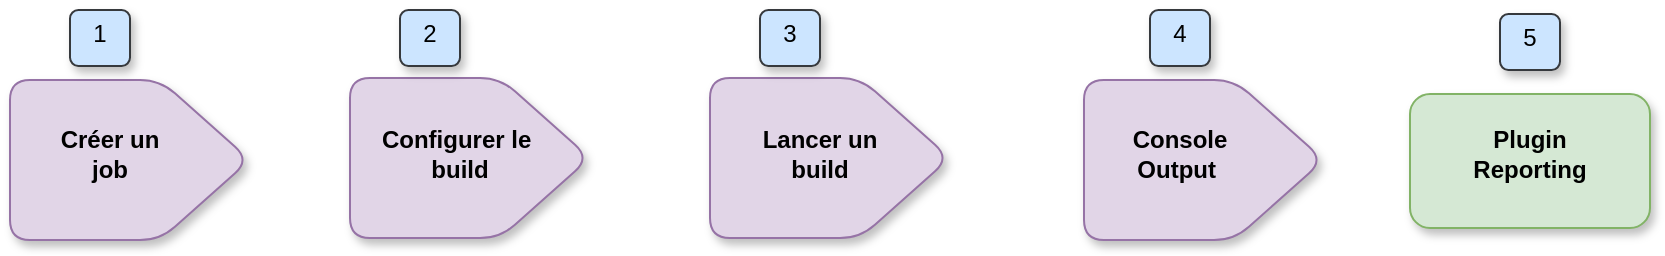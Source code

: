 <mxfile version="13.7.3" type="github">
  <diagram id="MoZK5T4EunA39K05-JLw" name="Page-1">
    <mxGraphModel dx="539" dy="330" grid="1" gridSize="10" guides="1" tooltips="1" connect="1" arrows="1" fold="1" page="1" pageScale="1" pageWidth="900" pageHeight="150" math="0" shadow="0">
      <root>
        <mxCell id="0" />
        <mxCell id="1" parent="0" />
        <mxCell id="OqlO8nGBZCEVa408K2yw-2" value="" style="shape=offPageConnector;whiteSpace=wrap;html=1;rotation=-90;fillColor=#e1d5e7;strokeColor=#9673a6;rounded=1;sketch=0;shadow=1;" vertex="1" parent="1">
          <mxGeometry x="40" y="15" width="80" height="120" as="geometry" />
        </mxCell>
        <mxCell id="OqlO8nGBZCEVa408K2yw-3" value="" style="shape=offPageConnector;whiteSpace=wrap;html=1;rotation=-90;fillColor=#e1d5e7;strokeColor=#9673a6;rounded=1;sketch=0;shadow=1;" vertex="1" parent="1">
          <mxGeometry x="210" y="14" width="80" height="120" as="geometry" />
        </mxCell>
        <mxCell id="OqlO8nGBZCEVa408K2yw-4" value="" style="shape=offPageConnector;whiteSpace=wrap;html=1;rotation=-90;fillColor=#e1d5e7;strokeColor=#9673a6;sketch=0;shadow=1;rounded=1;" vertex="1" parent="1">
          <mxGeometry x="390" y="14" width="80" height="120" as="geometry" />
        </mxCell>
        <mxCell id="OqlO8nGBZCEVa408K2yw-5" value="&lt;b&gt;Lancer un build&lt;/b&gt;" style="text;html=1;strokeColor=none;fillColor=none;align=center;verticalAlign=middle;whiteSpace=wrap;rounded=0;" vertex="1" parent="1">
          <mxGeometry x="380" y="62" width="90" height="20" as="geometry" />
        </mxCell>
        <mxCell id="OqlO8nGBZCEVa408K2yw-6" value="&lt;b&gt;Créer un job&lt;/b&gt;" style="text;html=1;strokeColor=none;fillColor=none;align=center;verticalAlign=middle;whiteSpace=wrap;rounded=0;glass=1;sketch=1;shadow=1;" vertex="1" parent="1">
          <mxGeometry x="40" y="62" width="60" height="20" as="geometry" />
        </mxCell>
        <mxCell id="OqlO8nGBZCEVa408K2yw-7" value="&lt;b&gt;Configurer le&amp;nbsp; build&lt;/b&gt;" style="text;html=1;strokeColor=none;fillColor=none;align=center;verticalAlign=middle;whiteSpace=wrap;rounded=0;" vertex="1" parent="1">
          <mxGeometry x="200" y="62" width="90" height="20" as="geometry" />
        </mxCell>
        <mxCell id="OqlO8nGBZCEVa408K2yw-12" value="" style="shape=offPageConnector;whiteSpace=wrap;html=1;rotation=-90;fillColor=#e1d5e7;strokeColor=#9673a6;rounded=1;sketch=0;shadow=1;" vertex="1" parent="1">
          <mxGeometry x="577" y="15" width="80" height="120" as="geometry" />
        </mxCell>
        <mxCell id="OqlO8nGBZCEVa408K2yw-13" value="&lt;b&gt;Console Output&amp;nbsp;&lt;/b&gt;" style="text;html=1;strokeColor=none;fillColor=none;align=center;verticalAlign=middle;whiteSpace=wrap;rounded=0;" vertex="1" parent="1">
          <mxGeometry x="560" y="62" width="90" height="20" as="geometry" />
        </mxCell>
        <mxCell id="OqlO8nGBZCEVa408K2yw-17" value="" style="rounded=1;whiteSpace=wrap;html=1;glass=0;fillColor=#cce5ff;strokeColor=#36393d;shadow=1;" vertex="1" parent="1">
          <mxGeometry x="50" width="30" height="28" as="geometry" />
        </mxCell>
        <mxCell id="OqlO8nGBZCEVa408K2yw-18" value="1" style="text;html=1;strokeColor=none;fillColor=none;align=center;verticalAlign=middle;whiteSpace=wrap;rounded=0;glass=0;shadow=1;" vertex="1" parent="1">
          <mxGeometry x="45" y="2" width="40" height="20" as="geometry" />
        </mxCell>
        <mxCell id="OqlO8nGBZCEVa408K2yw-31" value="" style="rounded=1;whiteSpace=wrap;html=1;glass=0;strokeColor=#82b366;fillColor=#d5e8d4;sketch=0;shadow=1;" vertex="1" parent="1">
          <mxGeometry x="720" y="42" width="120" height="67" as="geometry" />
        </mxCell>
        <mxCell id="OqlO8nGBZCEVa408K2yw-11" value="&lt;b&gt;Plugin Reporting&lt;/b&gt;" style="text;html=1;strokeColor=none;fillColor=none;align=center;verticalAlign=middle;whiteSpace=wrap;rounded=0;" vertex="1" parent="1">
          <mxGeometry x="735" y="62" width="90" height="20" as="geometry" />
        </mxCell>
        <mxCell id="OqlO8nGBZCEVa408K2yw-33" value="" style="rounded=1;whiteSpace=wrap;html=1;glass=0;fillColor=#cce5ff;strokeColor=#36393d;shadow=1;" vertex="1" parent="1">
          <mxGeometry x="215" width="30" height="28" as="geometry" />
        </mxCell>
        <mxCell id="OqlO8nGBZCEVa408K2yw-34" value="2" style="text;html=1;strokeColor=none;fillColor=none;align=center;verticalAlign=middle;whiteSpace=wrap;rounded=0;glass=0;shadow=1;" vertex="1" parent="1">
          <mxGeometry x="210" y="2" width="40" height="20" as="geometry" />
        </mxCell>
        <mxCell id="OqlO8nGBZCEVa408K2yw-35" value="" style="rounded=1;whiteSpace=wrap;html=1;glass=0;fillColor=#cce5ff;strokeColor=#36393d;shadow=1;" vertex="1" parent="1">
          <mxGeometry x="395" width="30" height="28" as="geometry" />
        </mxCell>
        <mxCell id="OqlO8nGBZCEVa408K2yw-36" value="3" style="text;html=1;strokeColor=none;fillColor=none;align=center;verticalAlign=middle;whiteSpace=wrap;rounded=0;glass=0;shadow=1;" vertex="1" parent="1">
          <mxGeometry x="390" y="2" width="40" height="20" as="geometry" />
        </mxCell>
        <mxCell id="OqlO8nGBZCEVa408K2yw-37" value="" style="rounded=1;whiteSpace=wrap;html=1;glass=0;fillColor=#cce5ff;strokeColor=#36393d;shadow=1;" vertex="1" parent="1">
          <mxGeometry x="590" width="30" height="28" as="geometry" />
        </mxCell>
        <mxCell id="OqlO8nGBZCEVa408K2yw-38" value="4" style="text;html=1;strokeColor=none;fillColor=none;align=center;verticalAlign=middle;whiteSpace=wrap;rounded=0;glass=0;shadow=1;" vertex="1" parent="1">
          <mxGeometry x="585" y="2" width="40" height="20" as="geometry" />
        </mxCell>
        <mxCell id="OqlO8nGBZCEVa408K2yw-39" value="" style="rounded=1;whiteSpace=wrap;html=1;glass=0;fillColor=#cce5ff;strokeColor=#36393d;shadow=1;" vertex="1" parent="1">
          <mxGeometry x="765" y="2" width="30" height="28" as="geometry" />
        </mxCell>
        <mxCell id="OqlO8nGBZCEVa408K2yw-40" value="5" style="text;html=1;strokeColor=none;fillColor=none;align=center;verticalAlign=middle;whiteSpace=wrap;rounded=0;glass=0;shadow=1;" vertex="1" parent="1">
          <mxGeometry x="760" y="4" width="40" height="20" as="geometry" />
        </mxCell>
      </root>
    </mxGraphModel>
  </diagram>
</mxfile>
